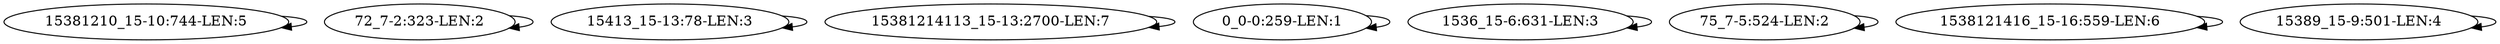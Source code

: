 digraph G {
    "15381210_15-10:744-LEN:5" -> "15381210_15-10:744-LEN:5";
    "72_7-2:323-LEN:2" -> "72_7-2:323-LEN:2";
    "15413_15-13:78-LEN:3" -> "15413_15-13:78-LEN:3";
    "15381214113_15-13:2700-LEN:7" -> "15381214113_15-13:2700-LEN:7";
    "0_0-0:259-LEN:1" -> "0_0-0:259-LEN:1";
    "1536_15-6:631-LEN:3" -> "1536_15-6:631-LEN:3";
    "75_7-5:524-LEN:2" -> "75_7-5:524-LEN:2";
    "1538121416_15-16:559-LEN:6" -> "1538121416_15-16:559-LEN:6";
    "15389_15-9:501-LEN:4" -> "15389_15-9:501-LEN:4";
}
